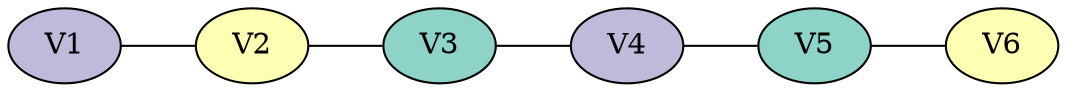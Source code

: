 graph colored {
node [style=filled colorscheme="set312"];
rankdir=RL;
V2--V1;
V3--V2;
V4--V3;
V5--V4;
V6--V5;
V1[fillcolor="3"];
V2[fillcolor="2"];
V3[fillcolor="1"];
V4[fillcolor="3"];
V5[fillcolor="1"];
V6[fillcolor="2"];
}